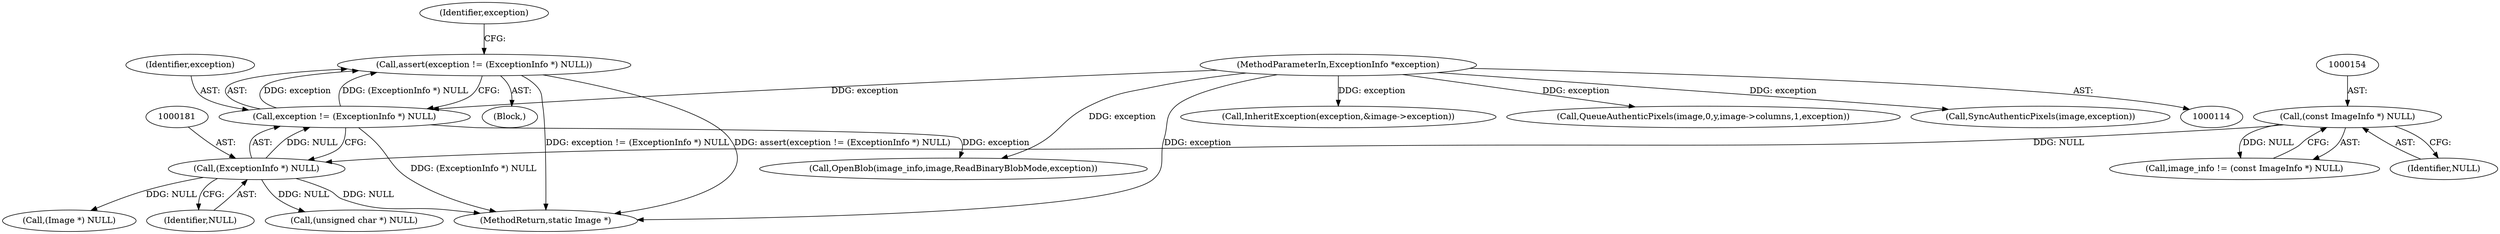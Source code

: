digraph "0_ImageMagick_f6e9d0d9955e85bdd7540b251cd50d598dacc5e6_41@API" {
"1000177" [label="(Call,assert(exception != (ExceptionInfo *) NULL))"];
"1000178" [label="(Call,exception != (ExceptionInfo *) NULL)"];
"1000116" [label="(MethodParameterIn,ExceptionInfo *exception)"];
"1000180" [label="(Call,(ExceptionInfo *) NULL)"];
"1000153" [label="(Call,(const ImageInfo *) NULL)"];
"1001239" [label="(MethodReturn,static Image *)"];
"1000151" [label="(Call,image_info != (const ImageInfo *) NULL)"];
"1000153" [label="(Call,(const ImageInfo *) NULL)"];
"1000268" [label="(Call,InheritException(exception,&image->exception))"];
"1000180" [label="(Call,(ExceptionInfo *) NULL)"];
"1000177" [label="(Call,assert(exception != (ExceptionInfo *) NULL))"];
"1000178" [label="(Call,exception != (ExceptionInfo *) NULL)"];
"1000195" [label="(Call,OpenBlob(image_info,image,ReadBinaryBlobMode,exception))"];
"1000876" [label="(Call,QueueAuthenticPixels(image,0,y,image->columns,1,exception))"];
"1000210" [label="(Call,(Image *) NULL)"];
"1000182" [label="(Identifier,NULL)"];
"1001054" [label="(Call,SyncAuthenticPixels(image,exception))"];
"1000186" [label="(Identifier,exception)"];
"1000637" [label="(Call,(unsigned char *) NULL)"];
"1000155" [label="(Identifier,NULL)"];
"1000116" [label="(MethodParameterIn,ExceptionInfo *exception)"];
"1000179" [label="(Identifier,exception)"];
"1000117" [label="(Block,)"];
"1000177" -> "1000117"  [label="AST: "];
"1000177" -> "1000178"  [label="CFG: "];
"1000178" -> "1000177"  [label="AST: "];
"1000186" -> "1000177"  [label="CFG: "];
"1000177" -> "1001239"  [label="DDG: exception != (ExceptionInfo *) NULL"];
"1000177" -> "1001239"  [label="DDG: assert(exception != (ExceptionInfo *) NULL)"];
"1000178" -> "1000177"  [label="DDG: exception"];
"1000178" -> "1000177"  [label="DDG: (ExceptionInfo *) NULL"];
"1000178" -> "1000180"  [label="CFG: "];
"1000179" -> "1000178"  [label="AST: "];
"1000180" -> "1000178"  [label="AST: "];
"1000178" -> "1001239"  [label="DDG: (ExceptionInfo *) NULL"];
"1000116" -> "1000178"  [label="DDG: exception"];
"1000180" -> "1000178"  [label="DDG: NULL"];
"1000178" -> "1000195"  [label="DDG: exception"];
"1000116" -> "1000114"  [label="AST: "];
"1000116" -> "1001239"  [label="DDG: exception"];
"1000116" -> "1000195"  [label="DDG: exception"];
"1000116" -> "1000268"  [label="DDG: exception"];
"1000116" -> "1000876"  [label="DDG: exception"];
"1000116" -> "1001054"  [label="DDG: exception"];
"1000180" -> "1000182"  [label="CFG: "];
"1000181" -> "1000180"  [label="AST: "];
"1000182" -> "1000180"  [label="AST: "];
"1000180" -> "1001239"  [label="DDG: NULL"];
"1000153" -> "1000180"  [label="DDG: NULL"];
"1000180" -> "1000210"  [label="DDG: NULL"];
"1000180" -> "1000637"  [label="DDG: NULL"];
"1000153" -> "1000151"  [label="AST: "];
"1000153" -> "1000155"  [label="CFG: "];
"1000154" -> "1000153"  [label="AST: "];
"1000155" -> "1000153"  [label="AST: "];
"1000151" -> "1000153"  [label="CFG: "];
"1000153" -> "1000151"  [label="DDG: NULL"];
}
